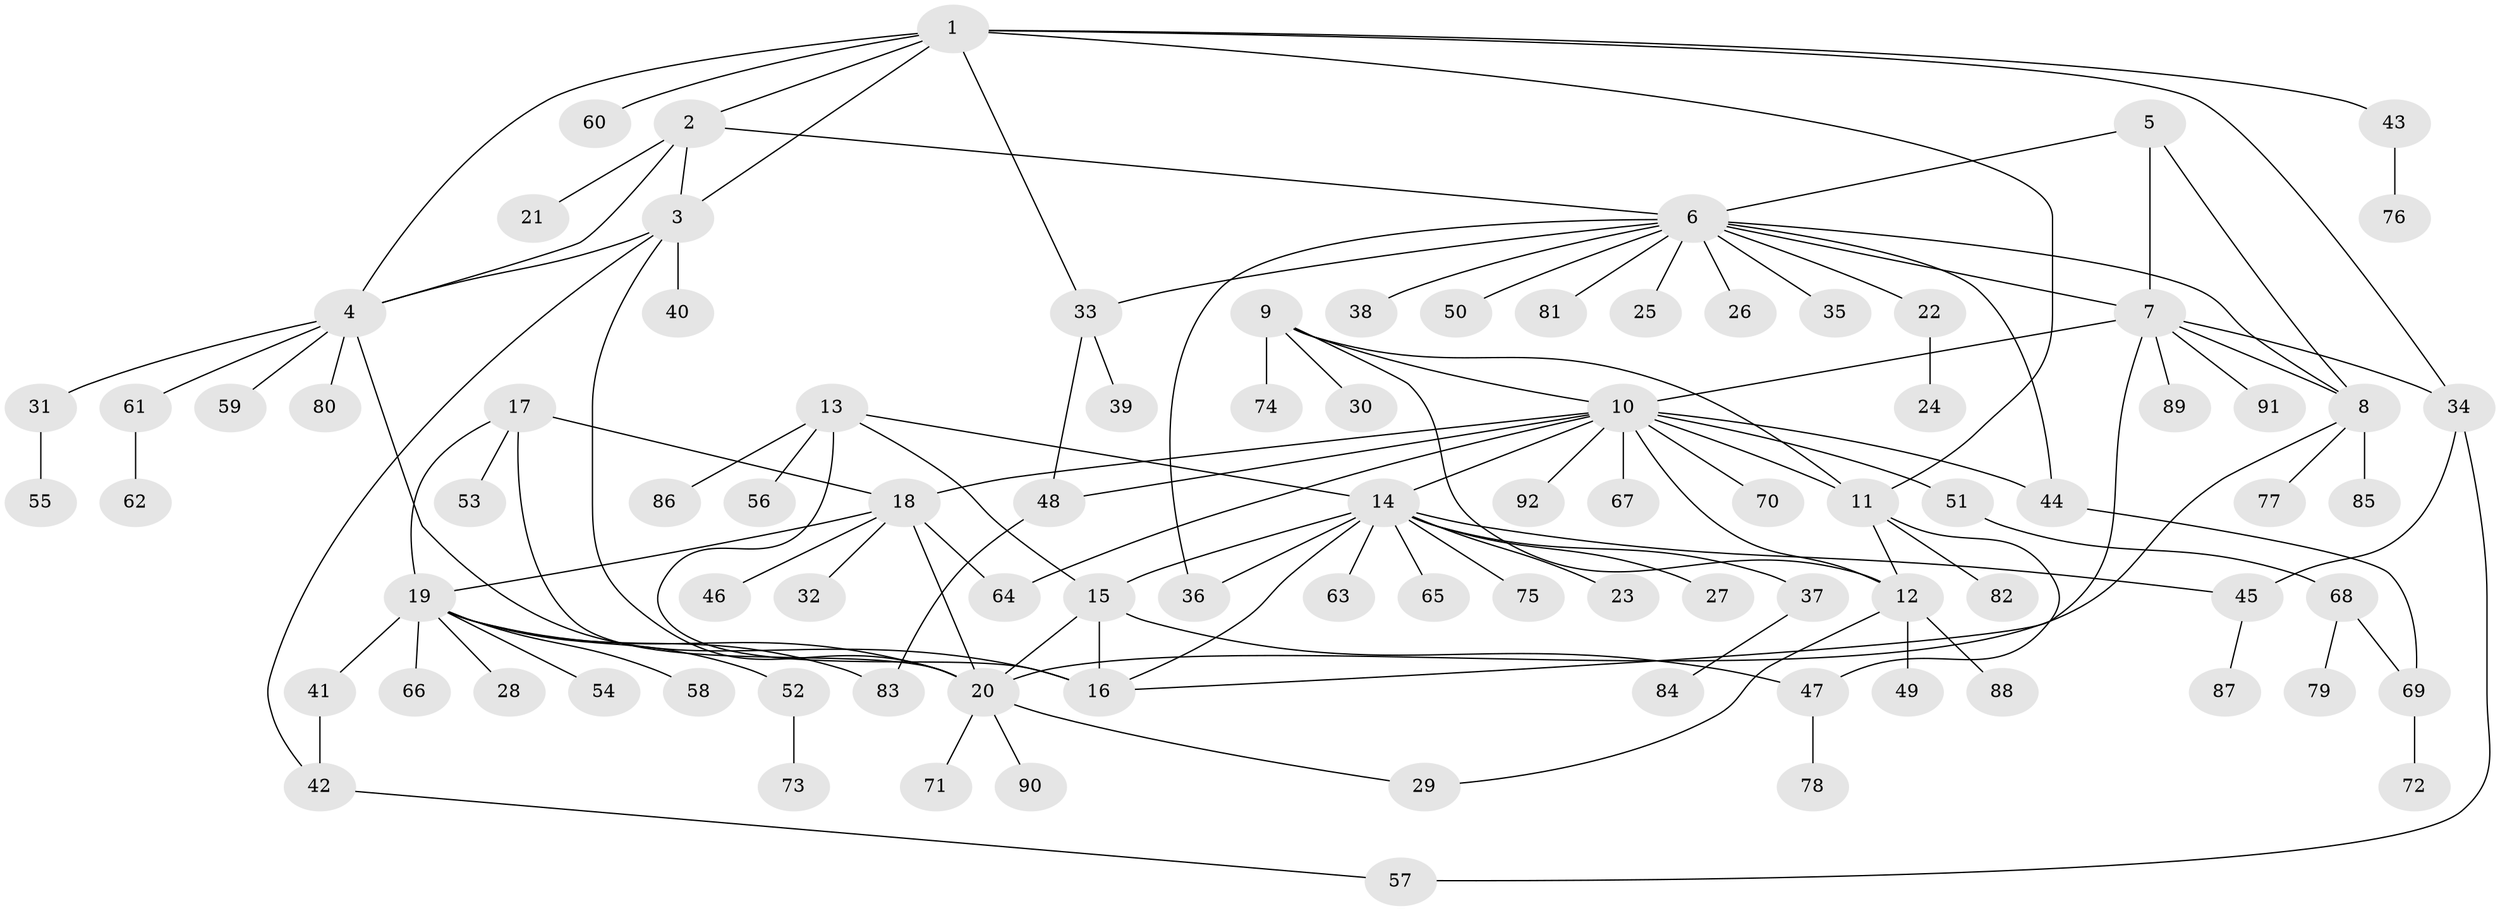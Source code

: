 // Generated by graph-tools (version 1.1) at 2025/02/03/09/25 03:02:49]
// undirected, 92 vertices, 125 edges
graph export_dot {
graph [start="1"]
  node [color=gray90,style=filled];
  1;
  2;
  3;
  4;
  5;
  6;
  7;
  8;
  9;
  10;
  11;
  12;
  13;
  14;
  15;
  16;
  17;
  18;
  19;
  20;
  21;
  22;
  23;
  24;
  25;
  26;
  27;
  28;
  29;
  30;
  31;
  32;
  33;
  34;
  35;
  36;
  37;
  38;
  39;
  40;
  41;
  42;
  43;
  44;
  45;
  46;
  47;
  48;
  49;
  50;
  51;
  52;
  53;
  54;
  55;
  56;
  57;
  58;
  59;
  60;
  61;
  62;
  63;
  64;
  65;
  66;
  67;
  68;
  69;
  70;
  71;
  72;
  73;
  74;
  75;
  76;
  77;
  78;
  79;
  80;
  81;
  82;
  83;
  84;
  85;
  86;
  87;
  88;
  89;
  90;
  91;
  92;
  1 -- 2;
  1 -- 3;
  1 -- 4;
  1 -- 11;
  1 -- 33;
  1 -- 34;
  1 -- 43;
  1 -- 60;
  2 -- 3;
  2 -- 4;
  2 -- 6;
  2 -- 21;
  3 -- 4;
  3 -- 20;
  3 -- 40;
  3 -- 42;
  4 -- 16;
  4 -- 31;
  4 -- 59;
  4 -- 61;
  4 -- 80;
  5 -- 6;
  5 -- 7;
  5 -- 8;
  6 -- 7;
  6 -- 8;
  6 -- 22;
  6 -- 25;
  6 -- 26;
  6 -- 33;
  6 -- 35;
  6 -- 36;
  6 -- 38;
  6 -- 44;
  6 -- 50;
  6 -- 81;
  7 -- 8;
  7 -- 10;
  7 -- 16;
  7 -- 34;
  7 -- 89;
  7 -- 91;
  8 -- 20;
  8 -- 77;
  8 -- 85;
  9 -- 10;
  9 -- 11;
  9 -- 12;
  9 -- 30;
  9 -- 74;
  10 -- 11;
  10 -- 12;
  10 -- 14;
  10 -- 18;
  10 -- 44;
  10 -- 48;
  10 -- 51;
  10 -- 64;
  10 -- 67;
  10 -- 70;
  10 -- 92;
  11 -- 12;
  11 -- 47;
  11 -- 82;
  12 -- 29;
  12 -- 49;
  12 -- 88;
  13 -- 14;
  13 -- 15;
  13 -- 16;
  13 -- 56;
  13 -- 86;
  14 -- 15;
  14 -- 16;
  14 -- 23;
  14 -- 27;
  14 -- 36;
  14 -- 37;
  14 -- 45;
  14 -- 63;
  14 -- 65;
  14 -- 75;
  15 -- 16;
  15 -- 20;
  15 -- 47;
  17 -- 18;
  17 -- 19;
  17 -- 20;
  17 -- 53;
  18 -- 19;
  18 -- 20;
  18 -- 32;
  18 -- 46;
  18 -- 64;
  19 -- 20;
  19 -- 28;
  19 -- 41;
  19 -- 52;
  19 -- 54;
  19 -- 58;
  19 -- 66;
  19 -- 83;
  20 -- 29;
  20 -- 71;
  20 -- 90;
  22 -- 24;
  31 -- 55;
  33 -- 39;
  33 -- 48;
  34 -- 45;
  34 -- 57;
  37 -- 84;
  41 -- 42;
  42 -- 57;
  43 -- 76;
  44 -- 69;
  45 -- 87;
  47 -- 78;
  48 -- 83;
  51 -- 68;
  52 -- 73;
  61 -- 62;
  68 -- 69;
  68 -- 79;
  69 -- 72;
}

